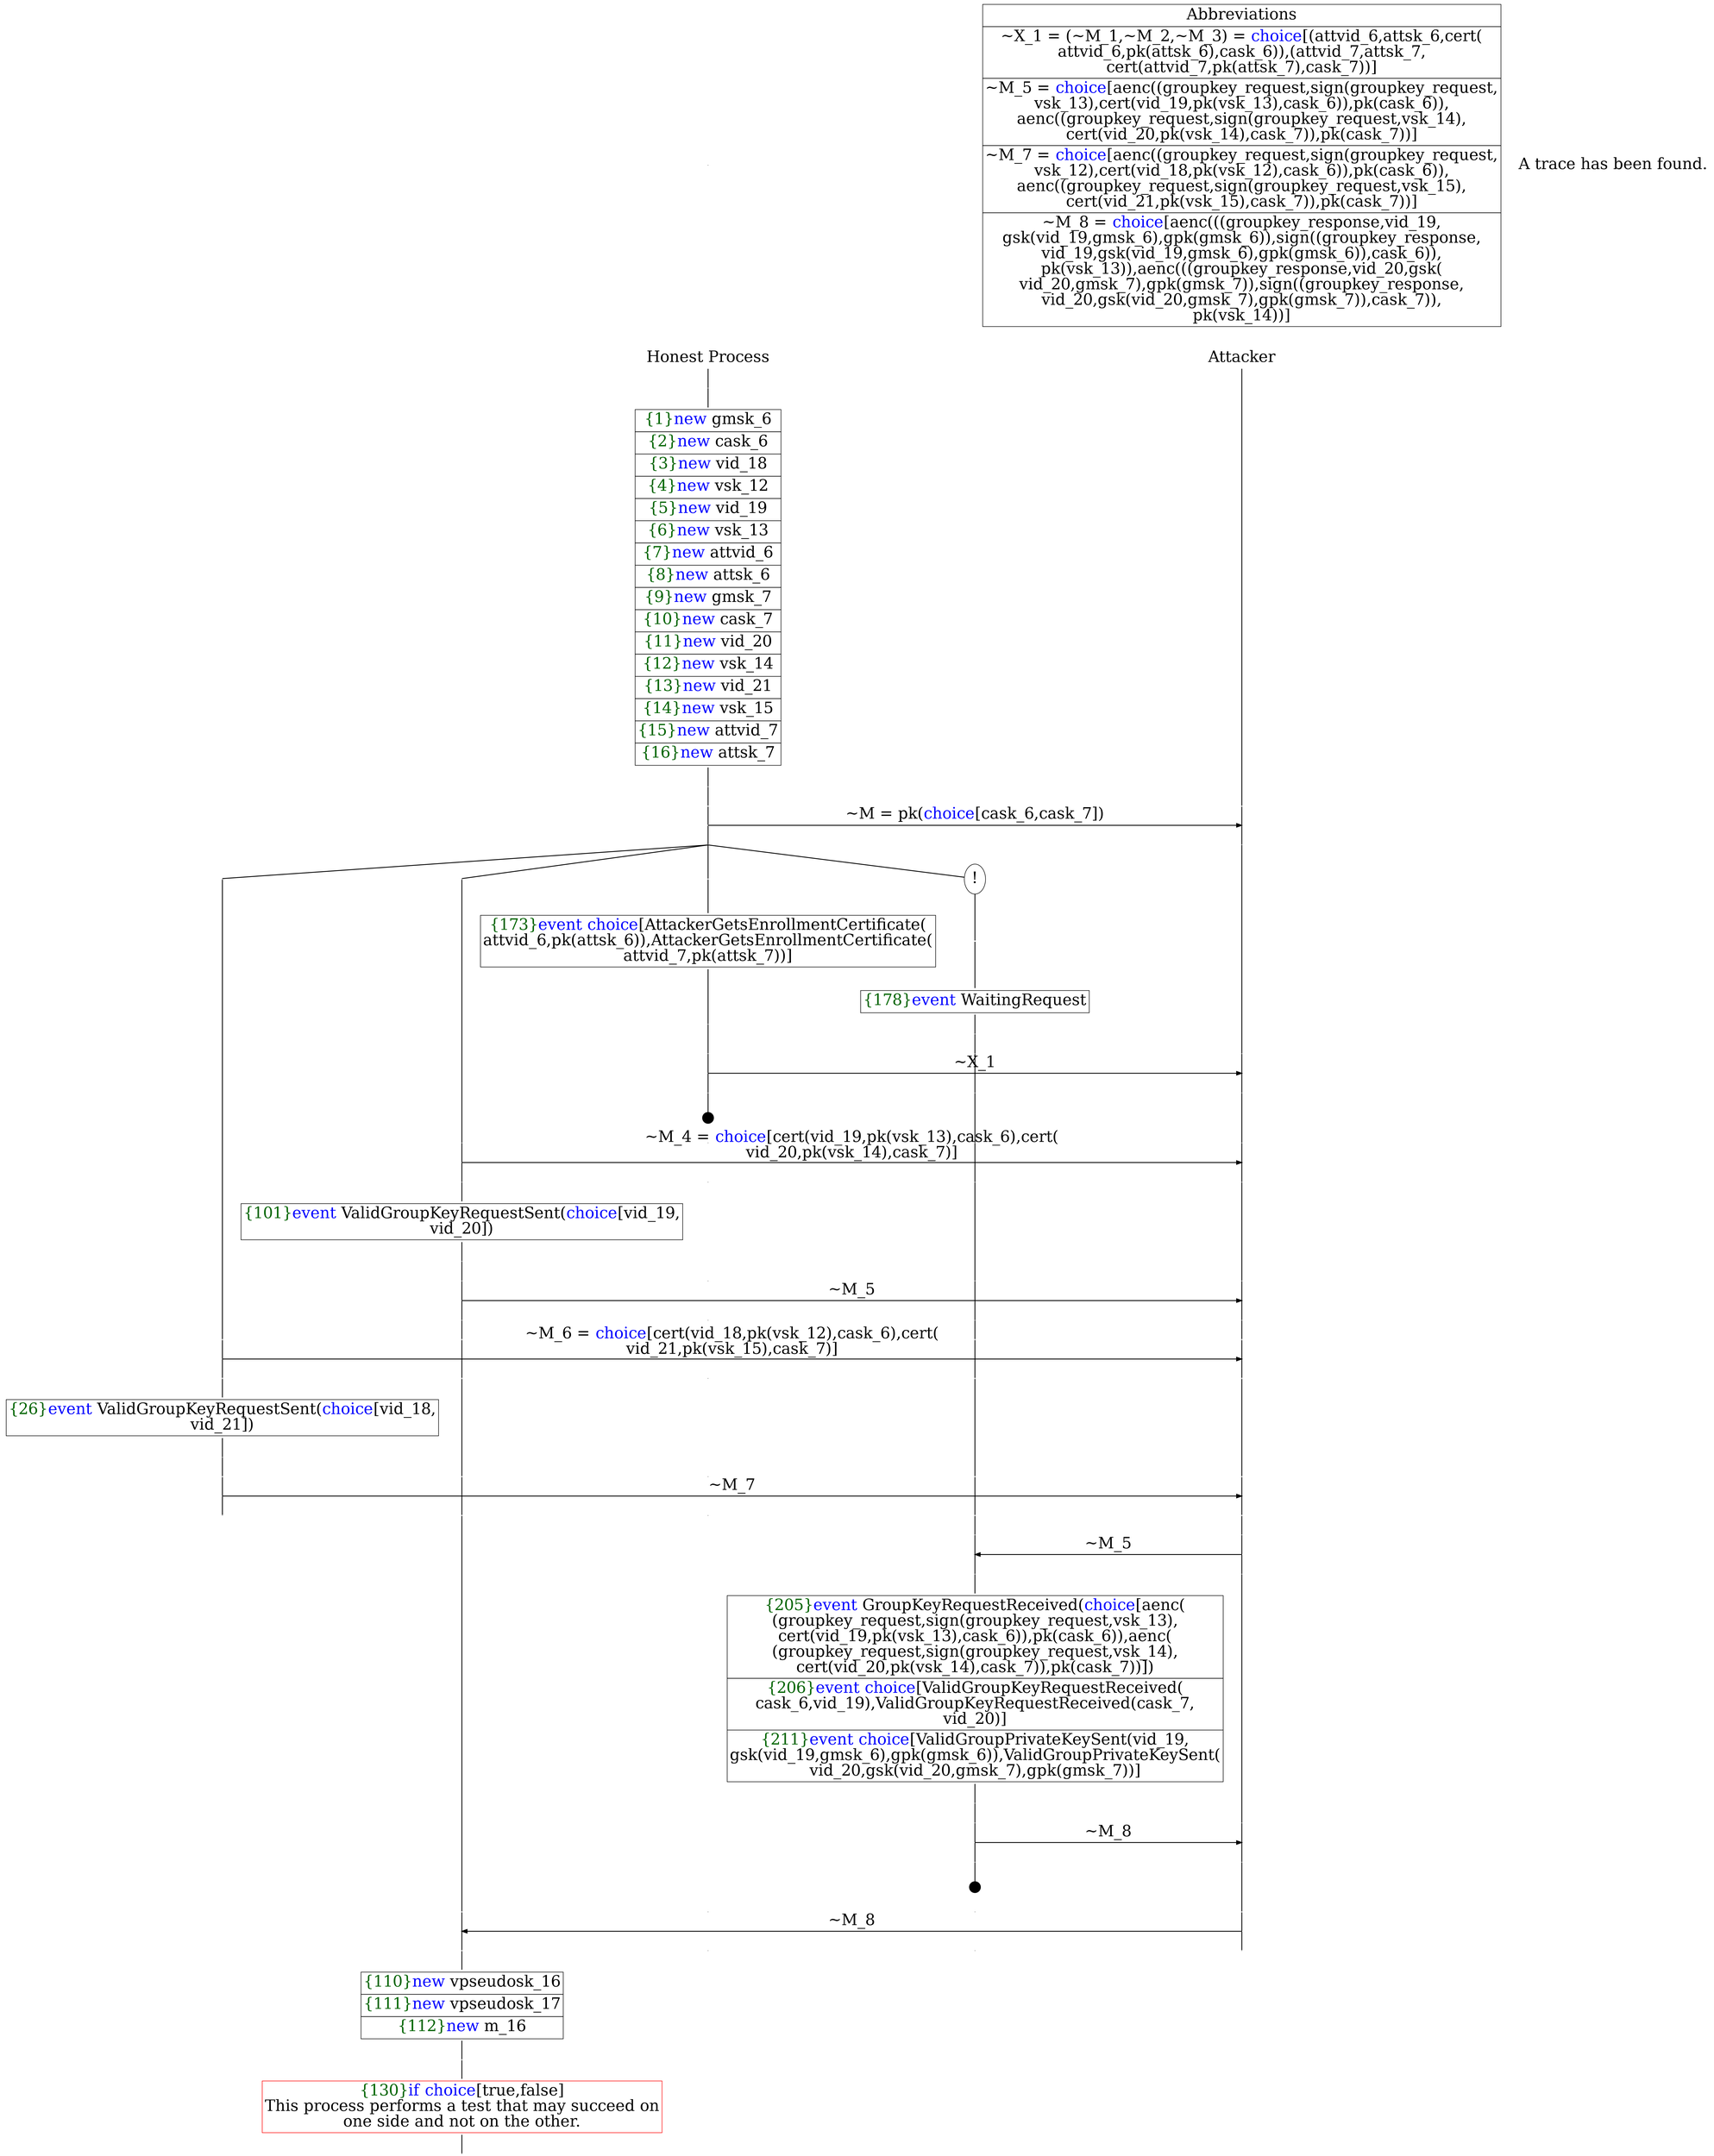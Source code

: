 digraph {
graph [ordering = out]
edge [arrowhead = none, penwidth = 1.6, fontsize = 30]
node [shape = point, width = 0, height = 0, fontsize = 30]
Trace<br/>
[label = <A trace has been found.<br/>
>, shape = plaintext]
P0__0 [label = "Honest Process", shape = plaintext]
P__0 [label = "Attacker", shape = plaintext]
Trace -> P0__0 [label = "", style = invisible, weight = 100]{rank = same; P0__0 P__0}
P0__0 -> P0__1 [label = <>, weight = 100]
P0__1 -> P0__2 [label = <>, weight = 100]
P0__2 [shape = plaintext, label = <<TABLE BORDER="0" CELLBORDER="1" CELLSPACING="0" CELLPADDING="4"> <TR><TD><FONT COLOR="darkgreen">{1}</FONT><FONT COLOR="blue">new </FONT>gmsk_6</TD></TR><TR><TD><FONT COLOR="darkgreen">{2}</FONT><FONT COLOR="blue">new </FONT>cask_6</TD></TR><TR><TD><FONT COLOR="darkgreen">{3}</FONT><FONT COLOR="blue">new </FONT>vid_18</TD></TR><TR><TD><FONT COLOR="darkgreen">{4}</FONT><FONT COLOR="blue">new </FONT>vsk_12</TD></TR><TR><TD><FONT COLOR="darkgreen">{5}</FONT><FONT COLOR="blue">new </FONT>vid_19</TD></TR><TR><TD><FONT COLOR="darkgreen">{6}</FONT><FONT COLOR="blue">new </FONT>vsk_13</TD></TR><TR><TD><FONT COLOR="darkgreen">{7}</FONT><FONT COLOR="blue">new </FONT>attvid_6</TD></TR><TR><TD><FONT COLOR="darkgreen">{8}</FONT><FONT COLOR="blue">new </FONT>attsk_6</TD></TR><TR><TD><FONT COLOR="darkgreen">{9}</FONT><FONT COLOR="blue">new </FONT>gmsk_7</TD></TR><TR><TD><FONT COLOR="darkgreen">{10}</FONT><FONT COLOR="blue">new </FONT>cask_7</TD></TR><TR><TD><FONT COLOR="darkgreen">{11}</FONT><FONT COLOR="blue">new </FONT>vid_20</TD></TR><TR><TD><FONT COLOR="darkgreen">{12}</FONT><FONT COLOR="blue">new </FONT>vsk_14</TD></TR><TR><TD><FONT COLOR="darkgreen">{13}</FONT><FONT COLOR="blue">new </FONT>vid_21</TD></TR><TR><TD><FONT COLOR="darkgreen">{14}</FONT><FONT COLOR="blue">new </FONT>vsk_15</TD></TR><TR><TD><FONT COLOR="darkgreen">{15}</FONT><FONT COLOR="blue">new </FONT>attvid_7</TD></TR><TR><TD><FONT COLOR="darkgreen">{16}</FONT><FONT COLOR="blue">new </FONT>attsk_7</TD></TR></TABLE>>]
P0__2 -> P0__3 [label = <>, weight = 100]
P0__3 -> P0__4 [label = <>, weight = 100]
P__0 -> P__1 [label = <>, weight = 100]
{rank = same; P__1 P0__4}
P0__4 -> P0__5 [label = <>, weight = 100]
P__1 -> P__2 [label = <>, weight = 100]
{rank = same; P__2 P0__5}
P0__5 -> P__2 [label = <~M = pk(<FONT COLOR="blue">choice</FONT>[cask_6,cask_7])>, arrowhead = normal]
P0__5 -> P0__6 [label = <>, weight = 100]
P__2 -> P__3 [label = <>, weight = 100]
{rank = same; P__3 P0__6}
/*RPar */
P0__6 -> P0_3__6 [label = <>]
P0__6 -> P0_2__6 [label = <>]
P0__6 -> P0_1__6 [label = <>]
P0__6 -> P0_0__6 [label = <>]
P0__6 [label = "", fixedsize = false, width = 0, height = 0, shape = none]
{rank = same; P0_0__6 P0_1__6 P0_2__6 P0_3__6}
P0_0__6 [label = "!", shape = ellipse]
P0_0_0__6 [label = "", fixedsize = false, width = 0, height = 0, shape = none]
P0_0__6 -> P0_0_0__6 [label = <>, weight = 100]
P0_0_0__6 -> P0_0_0__7 [label = <>, weight = 100]
P0_0_0__7 [shape = plaintext, label = <<TABLE BORDER="0" CELLBORDER="1" CELLSPACING="0" CELLPADDING="4"> <TR><TD><FONT COLOR="darkgreen">{178}</FONT><FONT COLOR="blue">event</FONT> WaitingRequest</TD></TR></TABLE>>]
P0_0_0__7 -> P0_0_0__8 [label = <>, weight = 100]
P0_1__6 -> P0_1__7 [label = <>, weight = 100]
P0_1__7 [shape = plaintext, label = <<TABLE BORDER="0" CELLBORDER="1" CELLSPACING="0" CELLPADDING="4"> <TR><TD><FONT COLOR="darkgreen">{173}</FONT><FONT COLOR="blue">event</FONT> <FONT COLOR="blue">choice</FONT>[AttackerGetsEnrollmentCertificate(<br/>
attvid_6,pk(attsk_6)),AttackerGetsEnrollmentCertificate(<br/>
attvid_7,pk(attsk_7))]</TD></TR></TABLE>>]
P0_1__7 -> P0_1__8 [label = <>, weight = 100]
P0_1__8 -> P0_1__9 [label = <>, weight = 100]
P0_0_0__8 -> P0_0_0__9 [label = <>, weight = 100]
P__3 -> P__4 [label = <>, weight = 100]
{rank = same; P__4 P0_0_0__9 P0_1__9}
P0_1__9 -> P0_1__10 [label = <>, weight = 100]
P__4 -> P__5 [label = <>, weight = 100]
{rank = same; P__5 P0_1__10}
P0_1__10 -> P__5 [label = <~X_1>, arrowhead = normal]
P0_1__10 -> P0_1__11 [label = <>, weight = 100]
P0_0_0__9 -> P0_0_0__10 [label = <>, weight = 100]
P__5 -> P__6 [label = <>, weight = 100]
{rank = same; P__6 P0_0_0__10 P0_1__11}
P0_1__12 [label = "", width = 0.3, height = 0.3]
P0_1__11 -> P0_1__12 [label = <>, weight = 100]
P0_2__6 -> P0_2__7 [label = <>, weight = 100]
P0_1__13 [label = "", style = invisible]
P0_1__12 -> P0_1__13 [label = <>, weight = 100, style = invisible]
P0_0_0__10 -> P0_0_0__11 [label = <>, weight = 100]
P__6 -> P__7 [label = <>, weight = 100]
{rank = same; P__7 P0_0_0__11 P0_1__13 P0_2__7}
P0_2__7 -> P0_2__8 [label = <>, weight = 100]
P__7 -> P__8 [label = <>, weight = 100]
{rank = same; P__8 P0_2__8}
P0_2__8 -> P__8 [label = <~M_4 = <FONT COLOR="blue">choice</FONT>[cert(vid_19,pk(vsk_13),cask_6),cert(<br/>
vid_20,pk(vsk_14),cask_7)]>, arrowhead = normal]
P0_2__8 -> P0_2__9 [label = <>, weight = 100]
P0_1__14 [label = "", style = invisible]
P0_1__13 -> P0_1__14 [label = <>, weight = 100, style = invisible]
P0_0_0__11 -> P0_0_0__12 [label = <>, weight = 100]
P__8 -> P__9 [label = <>, weight = 100]
{rank = same; P__9 P0_0_0__12 P0_1__14 P0_2__9}
P0_2__9 -> P0_2__10 [label = <>, weight = 100]
P0_2__10 [shape = plaintext, label = <<TABLE BORDER="0" CELLBORDER="1" CELLSPACING="0" CELLPADDING="4"> <TR><TD><FONT COLOR="darkgreen">{101}</FONT><FONT COLOR="blue">event</FONT> ValidGroupKeyRequestSent(<FONT COLOR="blue">choice</FONT>[vid_19,<br/>
vid_20])</TD></TR></TABLE>>]
P0_2__10 -> P0_2__11 [label = <>, weight = 100]
P0_2__11 -> P0_2__12 [label = <>, weight = 100]
P0_1__15 [label = "", style = invisible]
P0_1__14 -> P0_1__15 [label = <>, weight = 100, style = invisible]
P0_0_0__12 -> P0_0_0__13 [label = <>, weight = 100]
P__9 -> P__10 [label = <>, weight = 100]
{rank = same; P__10 P0_0_0__13 P0_1__15 P0_2__12}
P0_2__12 -> P0_2__13 [label = <>, weight = 100]
P__10 -> P__11 [label = <>, weight = 100]
{rank = same; P__11 P0_2__13}
P0_2__13 -> P__11 [label = <~M_5>, arrowhead = normal]
P0_2__13 -> P0_2__14 [label = <>, weight = 100]
P0_1__16 [label = "", style = invisible]
P0_1__15 -> P0_1__16 [label = <>, weight = 100, style = invisible]
P0_0_0__13 -> P0_0_0__14 [label = <>, weight = 100]
P__11 -> P__12 [label = <>, weight = 100]
{rank = same; P__12 P0_0_0__14 P0_1__16 P0_2__14}
P0_3__6 -> P0_3__7 [label = <>, weight = 100]
P0_2__14 -> P0_2__15 [label = <>, weight = 100]
P0_1__17 [label = "", style = invisible]
P0_1__16 -> P0_1__17 [label = <>, weight = 100, style = invisible]
P0_0_0__14 -> P0_0_0__15 [label = <>, weight = 100]
P__12 -> P__13 [label = <>, weight = 100]
{rank = same; P__13 P0_0_0__15 P0_1__17 P0_2__15 P0_3__7}
P0_3__7 -> P0_3__8 [label = <>, weight = 100]
P__13 -> P__14 [label = <>, weight = 100]
{rank = same; P__14 P0_3__8}
P0_3__8 -> P__14 [label = <~M_6 = <FONT COLOR="blue">choice</FONT>[cert(vid_18,pk(vsk_12),cask_6),cert(<br/>
vid_21,pk(vsk_15),cask_7)]>, arrowhead = normal]
P0_3__8 -> P0_3__9 [label = <>, weight = 100]
P0_2__15 -> P0_2__16 [label = <>, weight = 100]
P0_1__18 [label = "", style = invisible]
P0_1__17 -> P0_1__18 [label = <>, weight = 100, style = invisible]
P0_0_0__15 -> P0_0_0__16 [label = <>, weight = 100]
P__14 -> P__15 [label = <>, weight = 100]
{rank = same; P__15 P0_0_0__16 P0_1__18 P0_2__16 P0_3__9}
P0_3__9 -> P0_3__10 [label = <>, weight = 100]
P0_3__10 [shape = plaintext, label = <<TABLE BORDER="0" CELLBORDER="1" CELLSPACING="0" CELLPADDING="4"> <TR><TD><FONT COLOR="darkgreen">{26}</FONT><FONT COLOR="blue">event</FONT> ValidGroupKeyRequestSent(<FONT COLOR="blue">choice</FONT>[vid_18,<br/>
vid_21])</TD></TR></TABLE>>]
P0_3__10 -> P0_3__11 [label = <>, weight = 100]
P0_3__11 -> P0_3__12 [label = <>, weight = 100]
P0_2__16 -> P0_2__17 [label = <>, weight = 100]
P0_1__19 [label = "", style = invisible]
P0_1__18 -> P0_1__19 [label = <>, weight = 100, style = invisible]
P0_0_0__16 -> P0_0_0__17 [label = <>, weight = 100]
P__15 -> P__16 [label = <>, weight = 100]
{rank = same; P__16 P0_0_0__17 P0_1__19 P0_2__17 P0_3__12}
P0_3__12 -> P0_3__13 [label = <>, weight = 100]
P__16 -> P__17 [label = <>, weight = 100]
{rank = same; P__17 P0_3__13}
P0_3__13 -> P__17 [label = <~M_7>, arrowhead = normal]
P0_3__13 -> P0_3__14 [label = <>, weight = 100]
P0_2__17 -> P0_2__18 [label = <>, weight = 100]
P0_1__20 [label = "", style = invisible]
P0_1__19 -> P0_1__20 [label = <>, weight = 100, style = invisible]
P0_0_0__17 -> P0_0_0__18 [label = <>, weight = 100]
P__17 -> P__18 [label = <>, weight = 100]
{rank = same; P__18 P0_0_0__18 P0_1__20 P0_2__18 P0_3__14}
P0_0_0__18 -> P0_0_0__19 [label = <>, weight = 100]
P__18 -> P__19 [label = <>, weight = 100]
{rank = same; P__19 P0_0_0__19}
P0_0_0__19 -> P0_0_0__20 [label = <>, weight = 100]
P__19 -> P__20 [label = <>, weight = 100]
{rank = same; P__20 P0_0_0__20}
P0_0_0__20 -> P__20 [label = <~M_5>, dir = back, arrowhead = normal]
P0_0_0__20 -> P0_0_0__21 [label = <>, weight = 100]
P__20 -> P__21 [label = <>, weight = 100]
{rank = same; P__21 P0_0_0__21}
P0_0_0__21 -> P0_0_0__22 [label = <>, weight = 100]
P0_0_0__22 [shape = plaintext, label = <<TABLE BORDER="0" CELLBORDER="1" CELLSPACING="0" CELLPADDING="4"> <TR><TD><FONT COLOR="darkgreen">{205}</FONT><FONT COLOR="blue">event</FONT> GroupKeyRequestReceived(<FONT COLOR="blue">choice</FONT>[aenc(<br/>
(groupkey_request,sign(groupkey_request,vsk_13),<br/>
cert(vid_19,pk(vsk_13),cask_6)),pk(cask_6)),aenc(<br/>
(groupkey_request,sign(groupkey_request,vsk_14),<br/>
cert(vid_20,pk(vsk_14),cask_7)),pk(cask_7))])</TD></TR><TR><TD><FONT COLOR="darkgreen">{206}</FONT><FONT COLOR="blue">event</FONT> <FONT COLOR="blue">choice</FONT>[ValidGroupKeyRequestReceived(<br/>
cask_6,vid_19),ValidGroupKeyRequestReceived(cask_7,<br/>
vid_20)]</TD></TR><TR><TD><FONT COLOR="darkgreen">{211}</FONT><FONT COLOR="blue">event</FONT> <FONT COLOR="blue">choice</FONT>[ValidGroupPrivateKeySent(vid_19,<br/>
gsk(vid_19,gmsk_6),gpk(gmsk_6)),ValidGroupPrivateKeySent(<br/>
vid_20,gsk(vid_20,gmsk_7),gpk(gmsk_7))]</TD></TR></TABLE>>]
P0_0_0__22 -> P0_0_0__23 [label = <>, weight = 100]
P0_0_0__23 -> P0_0_0__24 [label = <>, weight = 100]
P__21 -> P__22 [label = <>, weight = 100]
{rank = same; P__22 P0_0_0__24}
P0_0_0__24 -> P0_0_0__25 [label = <>, weight = 100]
P__22 -> P__23 [label = <>, weight = 100]
{rank = same; P__23 P0_0_0__25}
P0_0_0__25 -> P__23 [label = <~M_8>, arrowhead = normal]
P0_0_0__25 -> P0_0_0__26 [label = <>, weight = 100]
P__23 -> P__24 [label = <>, weight = 100]
{rank = same; P__24 P0_0_0__26}
P0_0_0__27 [label = "", width = 0.3, height = 0.3]
P0_0_0__26 -> P0_0_0__27 [label = <>, weight = 100]
P0_2__18 -> P0_2__19 [label = <>, weight = 100]
P0_1__21 [label = "", style = invisible]
P0_1__20 -> P0_1__21 [label = <>, weight = 100, style = invisible]
P0_0_0__28 [label = "", style = invisible]
P0_0_0__27 -> P0_0_0__28 [label = <>, weight = 100, style = invisible]
P__24 -> P__25 [label = <>, weight = 100]
{rank = same; P__25 P0_0_0__28 P0_1__21 P0_2__19}
P0_2__19 -> P0_2__20 [label = <>, weight = 100]
P__25 -> P__26 [label = <>, weight = 100]
{rank = same; P__26 P0_2__20}
P0_2__20 -> P__26 [label = <~M_8>, dir = back, arrowhead = normal]
P0_2__20 -> P0_2__21 [label = <>, weight = 100]
P0_1__22 [label = "", style = invisible]
P0_1__21 -> P0_1__22 [label = <>, weight = 100, style = invisible]
P0_0_0__29 [label = "", style = invisible]
P0_0_0__28 -> P0_0_0__29 [label = <>, weight = 100, style = invisible]
P__26 -> P__27 [label = <>, weight = 100]
{rank = same; P__27 P0_0_0__29 P0_1__22 P0_2__21}
P0_2__21 -> P0_2__22 [label = <>, weight = 100]
P0_2__22 [shape = plaintext, label = <<TABLE BORDER="0" CELLBORDER="1" CELLSPACING="0" CELLPADDING="4"> <TR><TD><FONT COLOR="darkgreen">{110}</FONT><FONT COLOR="blue">new </FONT>vpseudosk_16</TD></TR><TR><TD><FONT COLOR="darkgreen">{111}</FONT><FONT COLOR="blue">new </FONT>vpseudosk_17</TD></TR><TR><TD><FONT COLOR="darkgreen">{112}</FONT><FONT COLOR="blue">new </FONT>m_16</TD></TR></TABLE>>]
P0_2__22 -> P0_2__23 [label = <>, weight = 100]
P0_2__23 -> P0_2__24 [label = <>, weight = 100]
P0_2__24 [color = red, shape = plaintext, label = <<TABLE BORDER="0" CELLBORDER="1" CELLSPACING="0" CELLPADDING="4"> <TR><TD><FONT COLOR="darkgreen">{130}</FONT><FONT COLOR="blue">if</FONT> <FONT COLOR="blue">choice</FONT>[true,false]<br/>
This process performs a test that may succeed on<br/>
one side and not on the other.</TD></TR></TABLE>>]
P0_2__24 -> P0_2__25 [label = <>, weight = 100]
Abbrev [shape = plaintext, label = <<TABLE BORDER="0" CELLBORDER="1" CELLSPACING="0" CELLPADDING="4"><TR> <TD> Abbreviations </TD></TR><TR><TD>~X_1 = (~M_1,~M_2,~M_3) = <FONT COLOR="blue">choice</FONT>[(attvid_6,attsk_6,cert(<br/>
attvid_6,pk(attsk_6),cask_6)),(attvid_7,attsk_7,<br/>
cert(attvid_7,pk(attsk_7),cask_7))]</TD></TR><TR><TD>~M_5 = <FONT COLOR="blue">choice</FONT>[aenc((groupkey_request,sign(groupkey_request,<br/>
vsk_13),cert(vid_19,pk(vsk_13),cask_6)),pk(cask_6)),<br/>
aenc((groupkey_request,sign(groupkey_request,vsk_14),<br/>
cert(vid_20,pk(vsk_14),cask_7)),pk(cask_7))]</TD></TR><TR><TD>~M_7 = <FONT COLOR="blue">choice</FONT>[aenc((groupkey_request,sign(groupkey_request,<br/>
vsk_12),cert(vid_18,pk(vsk_12),cask_6)),pk(cask_6)),<br/>
aenc((groupkey_request,sign(groupkey_request,vsk_15),<br/>
cert(vid_21,pk(vsk_15),cask_7)),pk(cask_7))]</TD></TR><TR><TD>~M_8 = <FONT COLOR="blue">choice</FONT>[aenc(((groupkey_response,vid_19,<br/>
gsk(vid_19,gmsk_6),gpk(gmsk_6)),sign((groupkey_response,<br/>
vid_19,gsk(vid_19,gmsk_6),gpk(gmsk_6)),cask_6)),<br/>
pk(vsk_13)),aenc(((groupkey_response,vid_20,gsk(<br/>
vid_20,gmsk_7),gpk(gmsk_7)),sign((groupkey_response,<br/>
vid_20,gsk(vid_20,gmsk_7),gpk(gmsk_7)),cask_7)),<br/>
pk(vsk_14))]</TD></TR></TABLE>>]Abbrev -> P__0 [style = invisible, weight =100]}